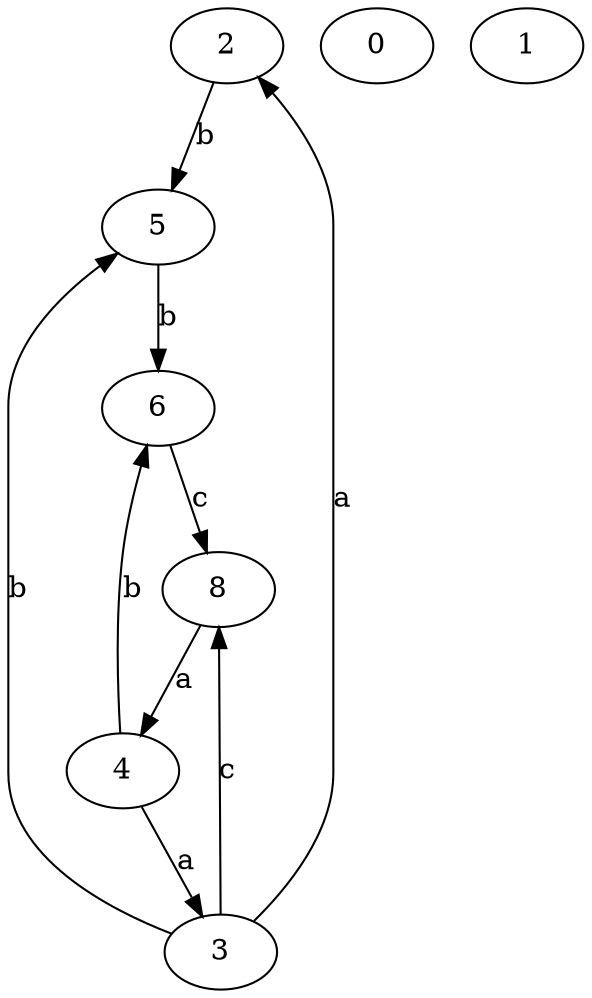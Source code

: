 strict digraph  {
2;
3;
4;
5;
6;
0;
1;
8;
2 -> 5  [label=b];
3 -> 2  [label=a];
3 -> 5  [label=b];
3 -> 8  [label=c];
4 -> 3  [label=a];
4 -> 6  [label=b];
5 -> 6  [label=b];
6 -> 8  [label=c];
8 -> 4  [label=a];
}
